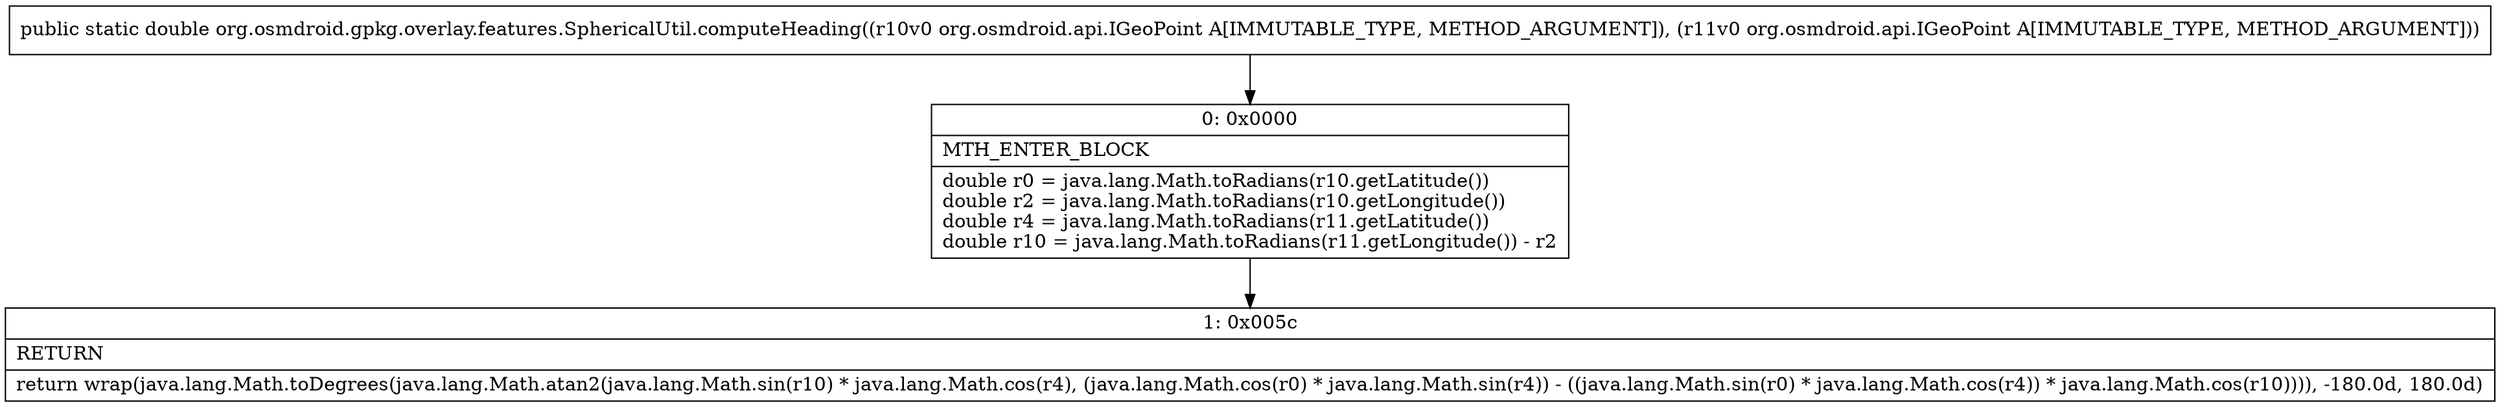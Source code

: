 digraph "CFG fororg.osmdroid.gpkg.overlay.features.SphericalUtil.computeHeading(Lorg\/osmdroid\/api\/IGeoPoint;Lorg\/osmdroid\/api\/IGeoPoint;)D" {
Node_0 [shape=record,label="{0\:\ 0x0000|MTH_ENTER_BLOCK\l|double r0 = java.lang.Math.toRadians(r10.getLatitude())\ldouble r2 = java.lang.Math.toRadians(r10.getLongitude())\ldouble r4 = java.lang.Math.toRadians(r11.getLatitude())\ldouble r10 = java.lang.Math.toRadians(r11.getLongitude()) \- r2\l}"];
Node_1 [shape=record,label="{1\:\ 0x005c|RETURN\l|return wrap(java.lang.Math.toDegrees(java.lang.Math.atan2(java.lang.Math.sin(r10) * java.lang.Math.cos(r4), (java.lang.Math.cos(r0) * java.lang.Math.sin(r4)) \- ((java.lang.Math.sin(r0) * java.lang.Math.cos(r4)) * java.lang.Math.cos(r10)))), \-180.0d, 180.0d)\l}"];
MethodNode[shape=record,label="{public static double org.osmdroid.gpkg.overlay.features.SphericalUtil.computeHeading((r10v0 org.osmdroid.api.IGeoPoint A[IMMUTABLE_TYPE, METHOD_ARGUMENT]), (r11v0 org.osmdroid.api.IGeoPoint A[IMMUTABLE_TYPE, METHOD_ARGUMENT])) }"];
MethodNode -> Node_0;
Node_0 -> Node_1;
}

